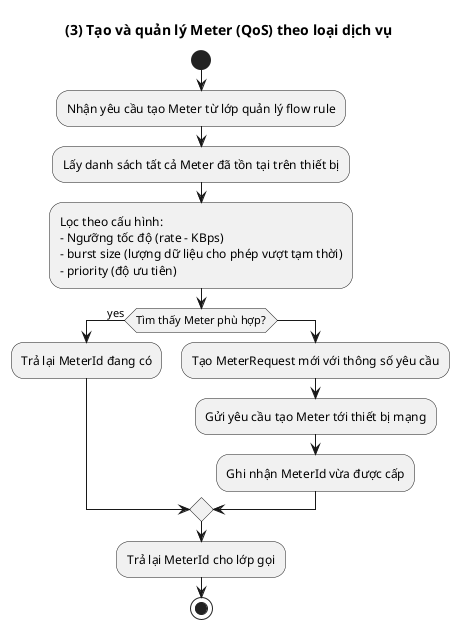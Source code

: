 @startuml
title (3) Tạo và quản lý Meter (QoS) theo loại dịch vụ

start

:Nhận yêu cầu tạo Meter từ lớp quản lý flow rule;
:Lấy danh sách tất cả Meter đã tồn tại trên thiết bị;

:Lọc theo cấu hình:\n- Ngưỡng tốc độ (rate - KBps)\n- burst size (lượng dữ liệu cho phép vượt tạm thời)\n- priority (độ ưu tiên);

if (Tìm thấy Meter phù hợp?) then (yes)
  :Trả lại MeterId đang có;
else
  :Tạo MeterRequest mới với thông số yêu cầu;
  :Gửi yêu cầu tạo Meter tới thiết bị mạng;
  :Ghi nhận MeterId vừa được cấp;
endif

:Trả lại MeterId cho lớp gọi;

stop
@enduml
